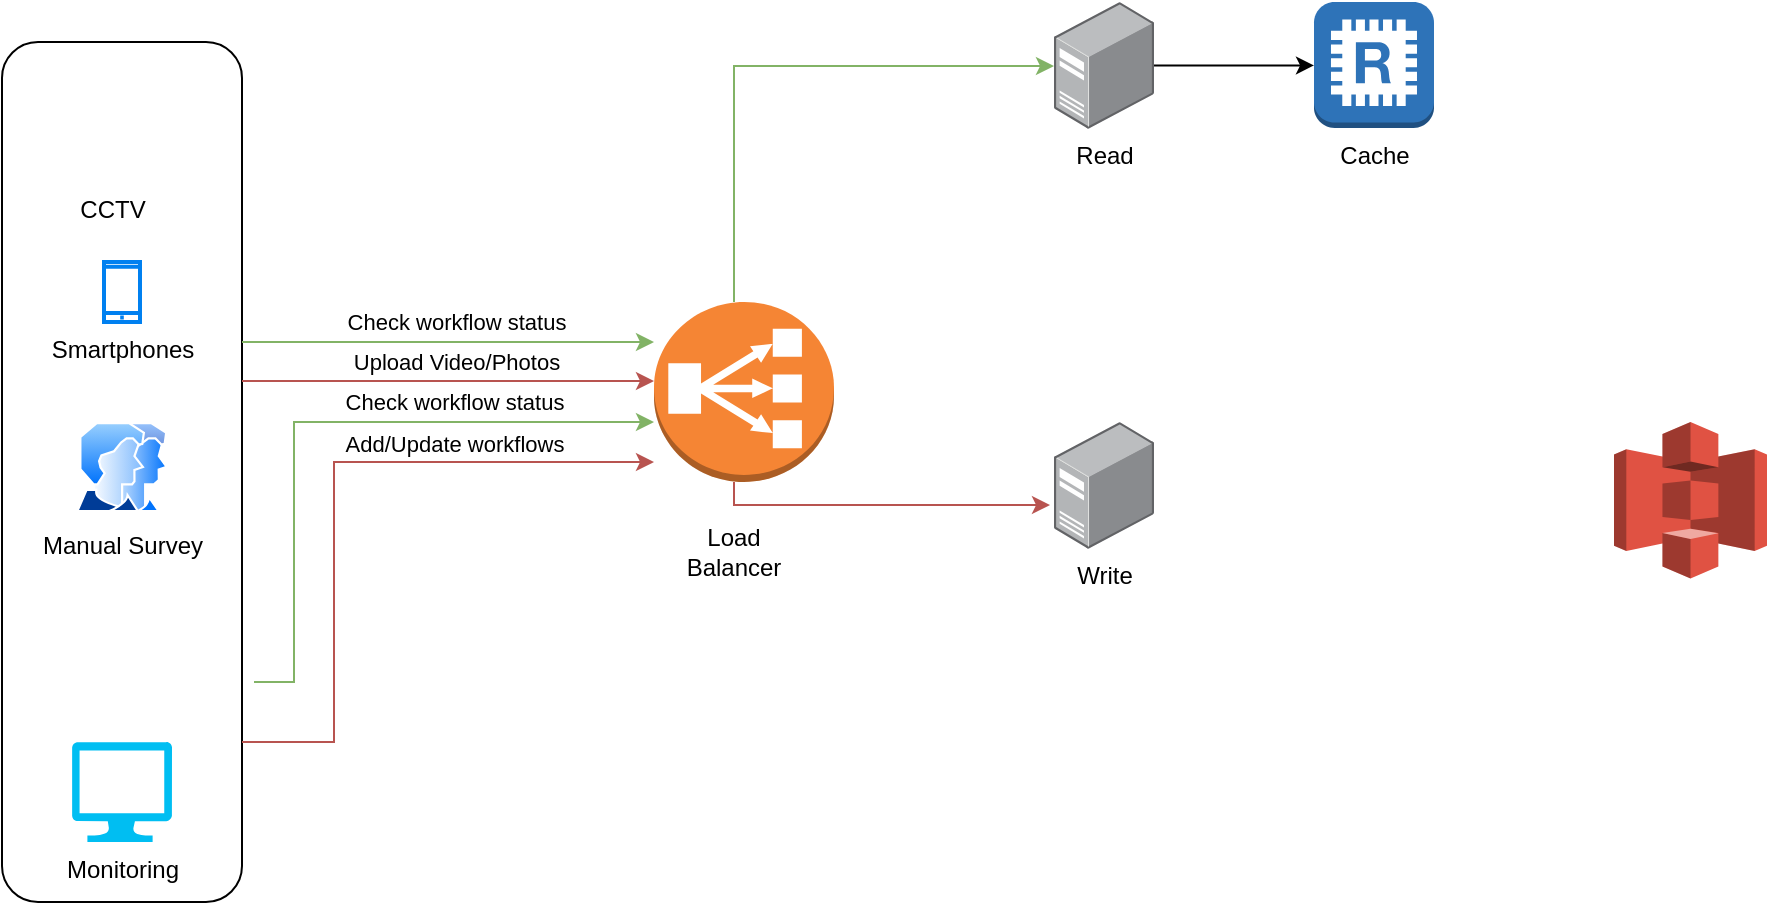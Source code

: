 <mxfile version="24.7.7">
  <diagram name="Page-1" id="UKjYGzklQM2FpbFOX81e">
    <mxGraphModel dx="954" dy="1809" grid="1" gridSize="10" guides="1" tooltips="1" connect="1" arrows="1" fold="1" page="1" pageScale="1" pageWidth="827" pageHeight="1169" math="0" shadow="0">
      <root>
        <mxCell id="0" />
        <mxCell id="1" parent="0" />
        <mxCell id="4WXzgT_EGoFBkS3j9maR-25" value="" style="outlineConnect=0;dashed=0;verticalLabelPosition=bottom;verticalAlign=top;align=center;html=1;shape=mxgraph.aws3.classic_load_balancer;fillColor=#F58534;gradientColor=none;" vertex="1" parent="1">
          <mxGeometry x="620" y="-60" width="90" height="90" as="geometry" />
        </mxCell>
        <mxCell id="4WXzgT_EGoFBkS3j9maR-56" value="" style="edgeStyle=orthogonalEdgeStyle;rounded=0;orthogonalLoop=1;jettySize=auto;html=1;" edge="1" parent="1" source="4WXzgT_EGoFBkS3j9maR-30" target="4WXzgT_EGoFBkS3j9maR-32">
          <mxGeometry relative="1" as="geometry">
            <Array as="points">
              <mxPoint x="910" y="-178" />
              <mxPoint x="910" y="-178" />
            </Array>
          </mxGeometry>
        </mxCell>
        <mxCell id="4WXzgT_EGoFBkS3j9maR-30" value="Read" style="image;points=[];aspect=fixed;html=1;align=center;shadow=0;dashed=0;image=img/lib/allied_telesis/computer_and_terminals/Server_Desktop.svg;" vertex="1" parent="1">
          <mxGeometry x="820" y="-210" width="50" height="63.38" as="geometry" />
        </mxCell>
        <mxCell id="4WXzgT_EGoFBkS3j9maR-31" value="Write" style="image;points=[];aspect=fixed;html=1;align=center;shadow=0;dashed=0;image=img/lib/allied_telesis/computer_and_terminals/Server_Desktop.svg;" vertex="1" parent="1">
          <mxGeometry x="820" width="50" height="63.38" as="geometry" />
        </mxCell>
        <mxCell id="4WXzgT_EGoFBkS3j9maR-32" value="Cache" style="outlineConnect=0;dashed=0;verticalLabelPosition=bottom;verticalAlign=top;align=center;html=1;shape=mxgraph.aws3.redis;fillColor=#2E73B8;gradientColor=none;" vertex="1" parent="1">
          <mxGeometry x="950" y="-210" width="60" height="63" as="geometry" />
        </mxCell>
        <mxCell id="4WXzgT_EGoFBkS3j9maR-43" value="" style="rounded=1;whiteSpace=wrap;html=1;" vertex="1" parent="1">
          <mxGeometry x="294" y="-190" width="120" height="430" as="geometry" />
        </mxCell>
        <mxCell id="4WXzgT_EGoFBkS3j9maR-45" value="Monitoring" style="verticalLabelPosition=bottom;html=1;verticalAlign=top;align=center;strokeColor=none;fillColor=#00BEF2;shape=mxgraph.azure.computer;pointerEvents=1;" vertex="1" parent="1">
          <mxGeometry x="329" y="160" width="50" height="50" as="geometry" />
        </mxCell>
        <mxCell id="4WXzgT_EGoFBkS3j9maR-46" value="Manual Survey" style="image;aspect=fixed;perimeter=ellipsePerimeter;html=1;align=center;shadow=0;dashed=0;spacingTop=3;image=img/lib/active_directory/user_accounts.svg;" vertex="1" parent="1">
          <mxGeometry x="330.74" width="46.52" height="45.12" as="geometry" />
        </mxCell>
        <mxCell id="4WXzgT_EGoFBkS3j9maR-47" value="Smartphones" style="html=1;verticalLabelPosition=bottom;align=center;labelBackgroundColor=#ffffff;verticalAlign=top;strokeWidth=2;strokeColor=#0080F0;shadow=0;dashed=0;shape=mxgraph.ios7.icons.smartphone;" vertex="1" parent="1">
          <mxGeometry x="345" y="-80" width="18" height="30" as="geometry" />
        </mxCell>
        <mxCell id="4WXzgT_EGoFBkS3j9maR-48" value="CCTV" style="shape=image;html=1;verticalAlign=top;verticalLabelPosition=bottom;labelBackgroundColor=#ffffff;imageAspect=0;aspect=fixed;image=https://cdn0.iconfinder.com/data/icons/security-double-color-red-and-black-vol-1/52/camera__record__security__cctv-128.png" vertex="1" parent="1">
          <mxGeometry x="329" y="-160" width="40" height="40" as="geometry" />
        </mxCell>
        <mxCell id="4WXzgT_EGoFBkS3j9maR-50" style="edgeStyle=orthogonalEdgeStyle;rounded=0;orthogonalLoop=1;jettySize=auto;html=1;entryX=0;entryY=0.5;entryDx=0;entryDy=0;entryPerimeter=0;fillColor=#f8cecc;strokeColor=#b85450;" edge="1" parent="1">
          <mxGeometry relative="1" as="geometry">
            <mxPoint x="414" y="-20.5" as="sourcePoint" />
            <mxPoint x="620" y="-20.5" as="targetPoint" />
            <Array as="points">
              <mxPoint x="550" y="-20.5" />
              <mxPoint x="550" y="-20.5" />
            </Array>
          </mxGeometry>
        </mxCell>
        <mxCell id="4WXzgT_EGoFBkS3j9maR-51" value="Upload Video/Photos" style="edgeLabel;html=1;align=center;verticalAlign=middle;resizable=0;points=[];" vertex="1" connectable="0" parent="4WXzgT_EGoFBkS3j9maR-50">
          <mxGeometry x="0.061" y="-1" relative="1" as="geometry">
            <mxPoint x="-3" y="-11" as="offset" />
          </mxGeometry>
        </mxCell>
        <mxCell id="4WXzgT_EGoFBkS3j9maR-52" style="edgeStyle=orthogonalEdgeStyle;rounded=0;orthogonalLoop=1;jettySize=auto;html=1;entryX=-0.04;entryY=0.655;entryDx=0;entryDy=0;entryPerimeter=0;fillColor=#f8cecc;strokeColor=#b85450;" edge="1" parent="1" source="4WXzgT_EGoFBkS3j9maR-25" target="4WXzgT_EGoFBkS3j9maR-31">
          <mxGeometry relative="1" as="geometry">
            <Array as="points">
              <mxPoint x="660" y="42" />
            </Array>
          </mxGeometry>
        </mxCell>
        <mxCell id="4WXzgT_EGoFBkS3j9maR-53" style="edgeStyle=orthogonalEdgeStyle;rounded=0;orthogonalLoop=1;jettySize=auto;html=1;entryX=0;entryY=0.5;entryDx=0;entryDy=0;entryPerimeter=0;fillColor=#d5e8d4;strokeColor=#82b366;" edge="1" parent="1">
          <mxGeometry relative="1" as="geometry">
            <mxPoint x="414" y="-40" as="sourcePoint" />
            <mxPoint x="620" y="-40" as="targetPoint" />
            <Array as="points">
              <mxPoint x="550" y="-40" />
              <mxPoint x="550" y="-40" />
            </Array>
          </mxGeometry>
        </mxCell>
        <mxCell id="4WXzgT_EGoFBkS3j9maR-54" value="Check workflow status" style="edgeLabel;html=1;align=center;verticalAlign=middle;resizable=0;points=[];" vertex="1" connectable="0" parent="4WXzgT_EGoFBkS3j9maR-53">
          <mxGeometry x="0.061" y="-1" relative="1" as="geometry">
            <mxPoint x="-3" y="-11" as="offset" />
          </mxGeometry>
        </mxCell>
        <mxCell id="4WXzgT_EGoFBkS3j9maR-55" style="edgeStyle=orthogonalEdgeStyle;rounded=0;orthogonalLoop=1;jettySize=auto;html=1;fillColor=#d5e8d4;strokeColor=#82b366;" edge="1" parent="1" source="4WXzgT_EGoFBkS3j9maR-25" target="4WXzgT_EGoFBkS3j9maR-30">
          <mxGeometry relative="1" as="geometry">
            <Array as="points">
              <mxPoint x="660" y="-178" />
            </Array>
          </mxGeometry>
        </mxCell>
        <mxCell id="4WXzgT_EGoFBkS3j9maR-59" style="edgeStyle=orthogonalEdgeStyle;rounded=0;orthogonalLoop=1;jettySize=auto;html=1;fillColor=#f8cecc;strokeColor=#b85450;" edge="1" parent="1" target="4WXzgT_EGoFBkS3j9maR-25">
          <mxGeometry relative="1" as="geometry">
            <mxPoint x="414" y="160" as="sourcePoint" />
            <mxPoint x="620" y="160" as="targetPoint" />
            <Array as="points">
              <mxPoint x="460" y="160" />
              <mxPoint x="460" y="20" />
            </Array>
          </mxGeometry>
        </mxCell>
        <mxCell id="4WXzgT_EGoFBkS3j9maR-60" value="Add/Update workflows" style="edgeLabel;html=1;align=center;verticalAlign=middle;resizable=0;points=[];" vertex="1" connectable="0" parent="4WXzgT_EGoFBkS3j9maR-59">
          <mxGeometry x="0.061" y="-1" relative="1" as="geometry">
            <mxPoint x="59" y="-12" as="offset" />
          </mxGeometry>
        </mxCell>
        <mxCell id="4WXzgT_EGoFBkS3j9maR-62" style="edgeStyle=orthogonalEdgeStyle;rounded=0;orthogonalLoop=1;jettySize=auto;html=1;entryX=0;entryY=0.5;entryDx=0;entryDy=0;entryPerimeter=0;fillColor=#d5e8d4;strokeColor=#82b366;" edge="1" parent="1">
          <mxGeometry relative="1" as="geometry">
            <mxPoint x="420" y="130" as="sourcePoint" />
            <mxPoint x="620" as="targetPoint" />
            <Array as="points">
              <mxPoint x="440" y="130" />
              <mxPoint x="440" />
            </Array>
          </mxGeometry>
        </mxCell>
        <mxCell id="4WXzgT_EGoFBkS3j9maR-63" value="Check workflow status" style="edgeLabel;html=1;align=center;verticalAlign=middle;resizable=0;points=[];" vertex="1" connectable="0" parent="4WXzgT_EGoFBkS3j9maR-62">
          <mxGeometry x="0.061" y="-1" relative="1" as="geometry">
            <mxPoint x="55" y="-11" as="offset" />
          </mxGeometry>
        </mxCell>
        <mxCell id="4WXzgT_EGoFBkS3j9maR-64" value="Load Balancer" style="text;html=1;align=center;verticalAlign=middle;whiteSpace=wrap;rounded=0;" vertex="1" parent="1">
          <mxGeometry x="630" y="50" width="60" height="30" as="geometry" />
        </mxCell>
        <mxCell id="4WXzgT_EGoFBkS3j9maR-65" value="" style="outlineConnect=0;dashed=0;verticalLabelPosition=bottom;verticalAlign=top;align=center;html=1;shape=mxgraph.aws3.s3;fillColor=#E05243;gradientColor=none;" vertex="1" parent="1">
          <mxGeometry x="1100" width="76.5" height="78.19" as="geometry" />
        </mxCell>
      </root>
    </mxGraphModel>
  </diagram>
</mxfile>
